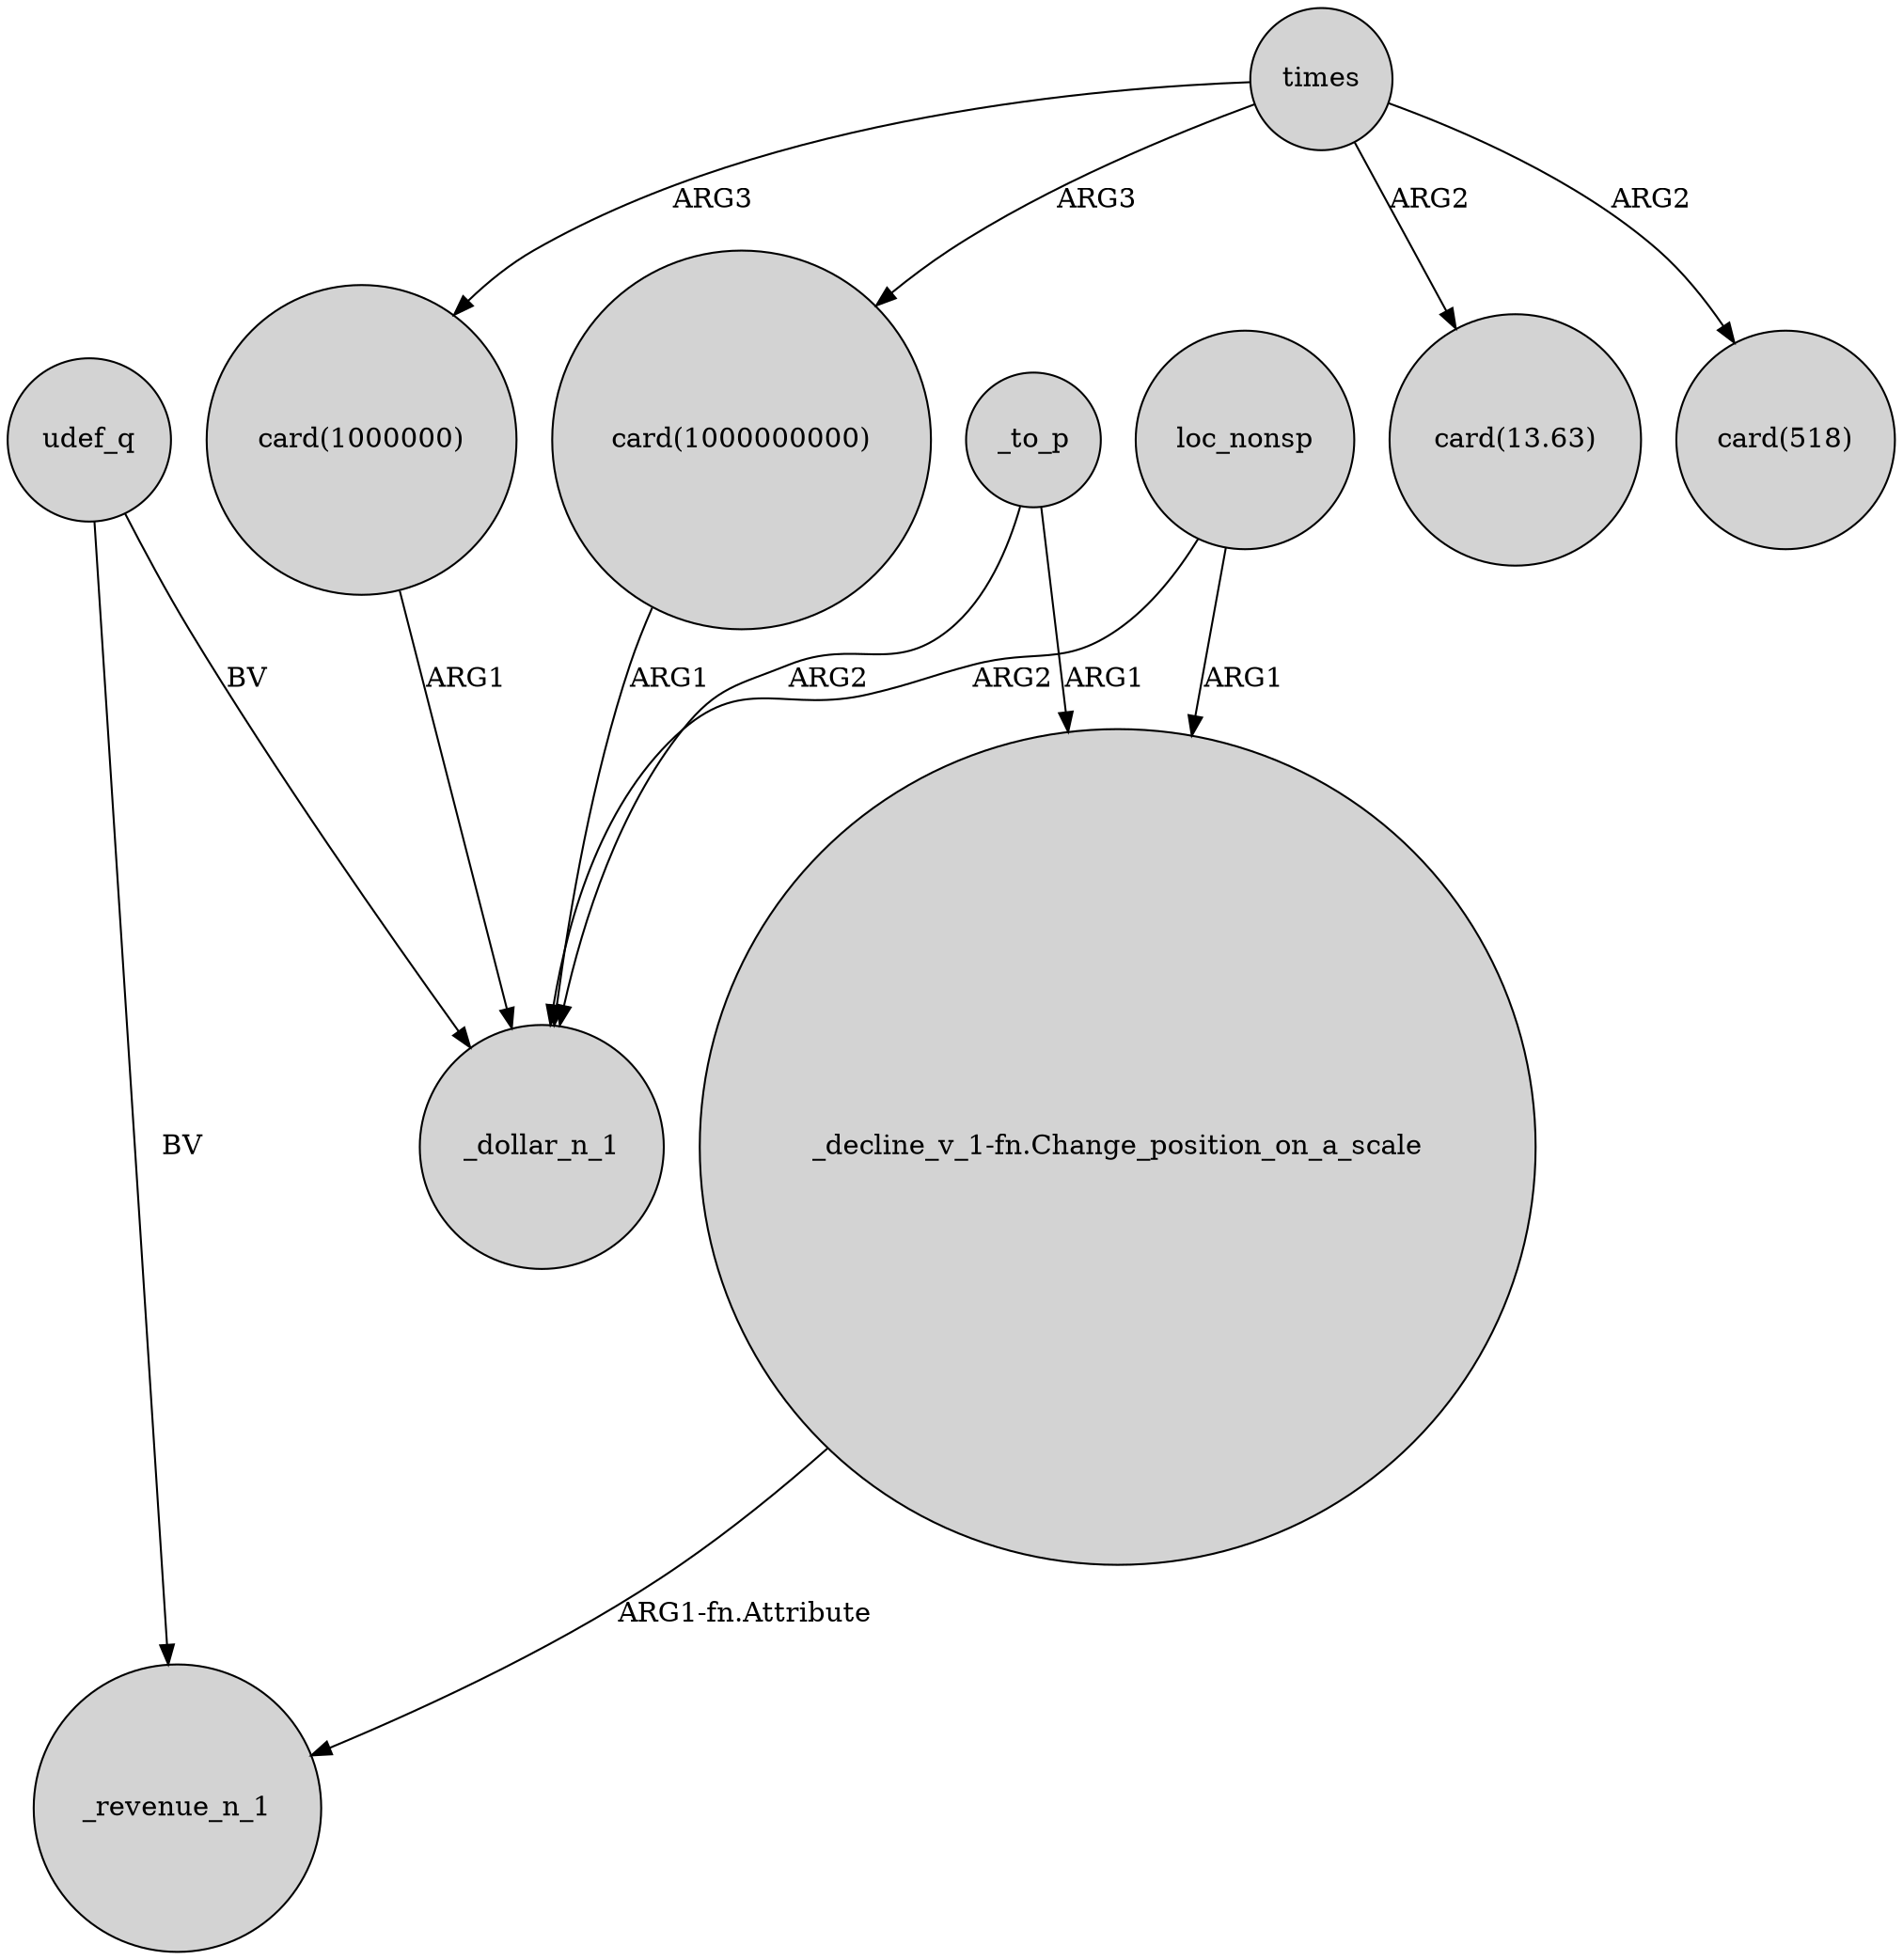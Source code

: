 digraph {
	node [shape=circle style=filled]
	times -> "card(1000000)" [label=ARG3]
	"card(1000000000)" -> _dollar_n_1 [label=ARG1]
	_to_p -> _dollar_n_1 [label=ARG2]
	times -> "card(1000000000)" [label=ARG3]
	udef_q -> _dollar_n_1 [label=BV]
	loc_nonsp -> "_decline_v_1-fn.Change_position_on_a_scale" [label=ARG1]
	loc_nonsp -> _dollar_n_1 [label=ARG2]
	udef_q -> _revenue_n_1 [label=BV]
	"card(1000000)" -> _dollar_n_1 [label=ARG1]
	times -> "card(13.63)" [label=ARG2]
	_to_p -> "_decline_v_1-fn.Change_position_on_a_scale" [label=ARG1]
	"_decline_v_1-fn.Change_position_on_a_scale" -> _revenue_n_1 [label="ARG1-fn.Attribute"]
	times -> "card(518)" [label=ARG2]
}
